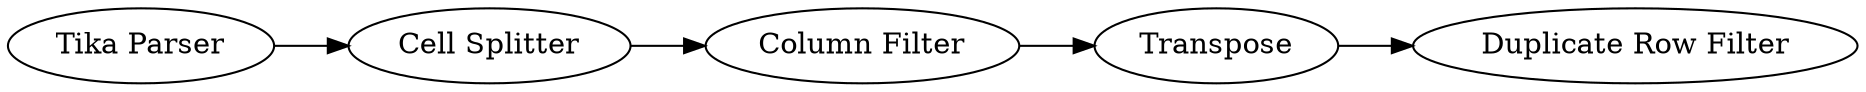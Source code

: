 digraph {
	1 -> 2
	4 -> 3
	2 -> 4
	3 -> 5
	5 [label="Duplicate Row Filter"]
	1 [label="Tika Parser"]
	4 [label="Column Filter"]
	3 [label=Transpose]
	2 [label="Cell Splitter"]
	rankdir=LR
}
